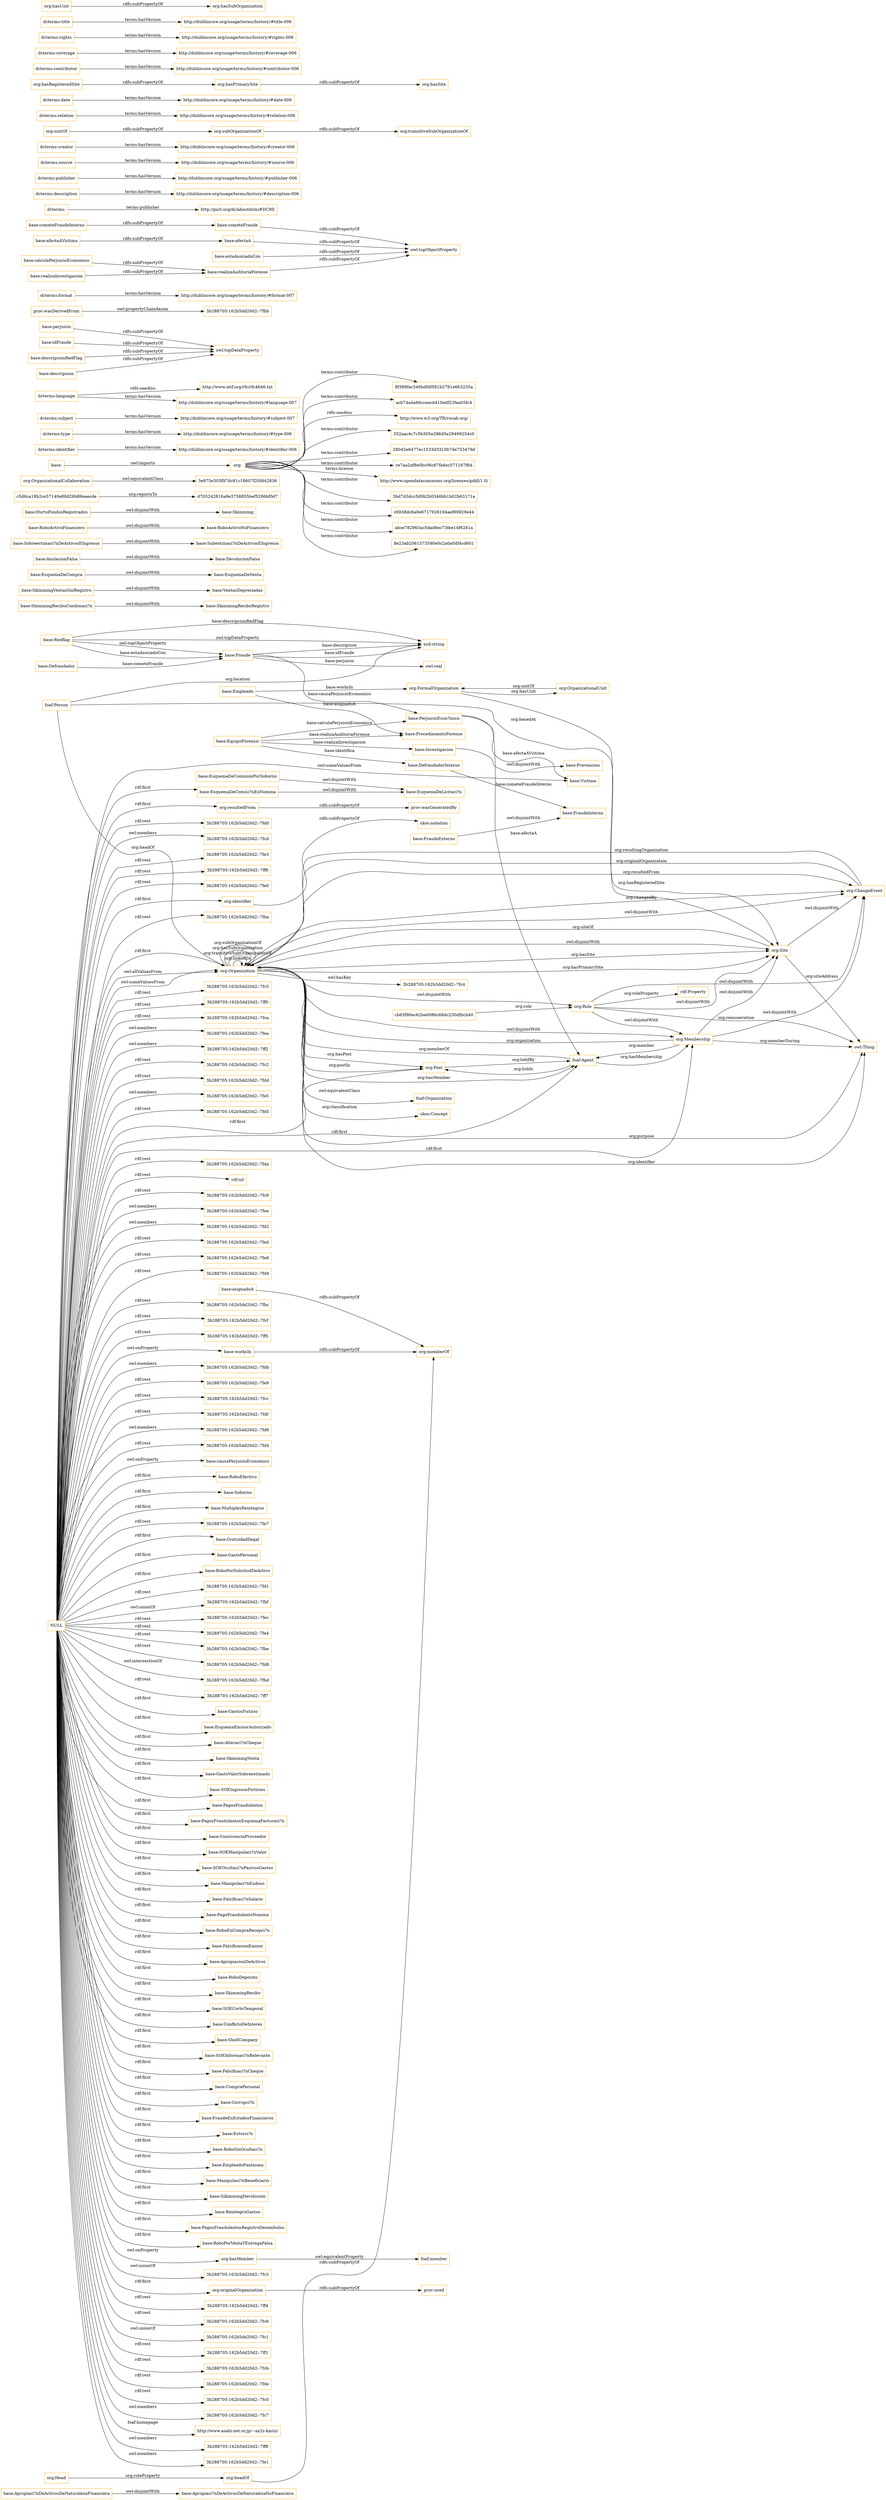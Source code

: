 digraph ar2dtool_diagram { 
rankdir=LR;
size="1501"
node [shape = rectangle, color="orange"]; "base:Apropiaci?nDeActivosDeNaturalezaNoFinanciera" "base:RoboEfectivo" "base:SkimmingReciboCondonaci?n" "base:Soborno" "base:Redflag" "base:MultiplesReintegros" "base:EsquemaDeComisionPorSoborno" "base:GratuidadIlegal" "base:GastoPersonal" "base:EsquemaDeComisi?nEnNomina" "base:SkimmingVentasSinRegistro" "base:RoboPorSolicitudDeActivo" "base:Victima" "base:GastosFicticio" "base:VentasDepreciadas" "base:EsquemaEmisorAutorizado" "base:Alteraci?nCheque" "base:ProcedimientoForense" "base:SkimmingVenta" "base:FraudeInterno" "base:GastoValorSobreestimado" "base:Prevencion" "base:FraudeExterno" "base:EsquemaDeCompra" "base:SOEIngresosFicticios" "org:OrganizationalUnit" "base:PagosFraudulentos" "base:PagosFraudulentosEsquemaFacturaci?n" "base:ConnivenciaProveedor" "base:DefraudadorInterno" "base:DevolucionFalsa" "base:EquipoForensic" "base:SOEManipulaci?nValor" "base:Fraude" "base:Sobreestimaci?nDeActivosEIngresos" "base:SOEOcultaci?nPasivosGastos" "org:Organization" "base:Empleado" "base:Manipulaci?nEndoso" "base:RoboActivoNoFinanciero" "base:Falsificaci?nSalario" "base:PagoFraudulentoNomina" "base:SkimmingReciboRegistro" "base:RoboEnCompraRecepci?n" "base:HurtoFondosRegistrados" "base:EsquemaDeVenta" "base:FalsificacionEmisor" "base:PerjuicioEcon?mico" "base:ApropiacionDeActivos" "base:RoboDeposito" "base:Defraudador" "base:SkimmingRecibo" "base:SOECorteTemporal" "base:ConflictoDeInteres" "base:Skimming" "base:AnulacionFalsa" "base:ShellCompany" "base:SOEInformaci?nRelevante" "base:RoboActivoFinanciero" "base:Investigacion" "base:Falsificaci?nCheque" "base:CompraPersonal" "base:Corrupci?n" "base:Subestimaci?nDeActivosEIngresos" "base:FraudeEnEstadosFinancieros" "base:Extorsi?n" "base:RoboSinOcultaci?n" "base:EmpleadoFantasma" "base:Manipulaci?nBeneficiario" "base:SikimmingDevolucion" "base:ReintegroGastos" "base:Apropiaci?nDeActivosDeNaturalezaFinanciera" "base:PagosFraudulentosRegistroDesembolso" "base:EsquemaDeLicitaci?n" "base:RoboPorVentaYEntregaFalsa" "org:Post" "org:Site" "org:FormalOrganization" "c5d6ca18b2ce57140e88d26b89eaecde" "org:OrganizationalCollaboration" "d705242816a9e3758855bef5286bf0d7" "cb63f90ec62be0086c68dc230dfbcb40" "3e975e303f97dc81c18607f20fd42836" "org:Role" "org:ChangeEvent" "org:Membership" ; /*classes style*/
	"base:" -> "org:" [ label = "owl:imports" ];
	"base:Apropiaci?nDeActivosDeNaturalezaFinanciera" -> "base:Apropiaci?nDeActivosDeNaturalezaNoFinanciera" [ label = "owl:disjointWith" ];
	"org:Role" -> "org:ChangeEvent" [ label = "owl:disjointWith" ];
	"org:Role" -> "org:Site" [ label = "owl:disjointWith" ];
	"org:Role" -> "org:Membership" [ label = "owl:disjointWith" ];
	"base:SkimmingVentasSinRegistro" -> "base:VentasDepreciadas" [ label = "owl:disjointWith" ];
	"dcterms:identifier" -> "http://dublincore.org/usage/terms/history/#identifier-006" [ label = "terms:hasVersion" ];
	"base:EsquemaDeComisionPorSoborno" -> "base:EsquemaDeLicitaci?n" [ label = "owl:disjointWith" ];
	"dcterms:type" -> "http://dublincore.org/usage/terms/history/#type-006" [ label = "terms:hasVersion" ];
	"base:SkimmingReciboCondonaci?n" -> "base:SkimmingReciboRegistro" [ label = "owl:disjointWith" ];
	"base:EsquemaDeCompra" -> "base:EsquemaDeVenta" [ label = "owl:disjointWith" ];
	"dcterms:subject" -> "http://dublincore.org/usage/terms/history/#subject-007" [ label = "terms:hasVersion" ];
	"dcterms:language" -> "http://www.ietf.org/rfc/rfc4646.txt" [ label = "rdfs:seeAlso" ];
	"dcterms:language" -> "http://dublincore.org/usage/terms/history/#language-007" [ label = "terms:hasVersion" ];
	"org:headOf" -> "org:memberOf" [ label = "rdfs:subPropertyOf" ];
	"base:perjuicio" -> "owl:topDataProperty" [ label = "rdfs:subPropertyOf" ];
	"base:idFraude" -> "owl:topDataProperty" [ label = "rdfs:subPropertyOf" ];
	"prov:wasDerivedFrom" -> "3b288705:162b5dd20d2:-7fbb" [ label = "owl:propertyChainAxiom" ];
	"dcterms:format" -> "http://dublincore.org/usage/terms/history/#format-007" [ label = "terms:hasVersion" ];
	"base:realizaAuditoriaForense" -> "owl:topObjectProperty" [ label = "rdfs:subPropertyOf" ];
	"base:cometeFraudeInterno" -> "base:cometeFraude" [ label = "rdfs:subPropertyOf" ];
	"base:HurtoFondosRegistrados" -> "base:Skimming" [ label = "owl:disjointWith" ];
	"dcterms:" -> "http://purl.org/dc/aboutdcmi#DCMI" [ label = "terms:publisher" ];
	"dcterms:description" -> "http://dublincore.org/usage/terms/history/#description-006" [ label = "terms:hasVersion" ];
	"org:hasMember" -> "foaf:member" [ label = "owl:equivalentProperty" ];
	"dcterms:publisher" -> "http://dublincore.org/usage/terms/history/#publisher-006" [ label = "terms:hasVersion" ];
	"dcterms:source" -> "http://dublincore.org/usage/terms/history/#source-006" [ label = "terms:hasVersion" ];
	"dcterms:creator" -> "http://dublincore.org/usage/terms/history/#creator-006" [ label = "terms:hasVersion" ];
	"org:Membership" -> "org:ChangeEvent" [ label = "owl:disjointWith" ];
	"org:Membership" -> "org:Site" [ label = "owl:disjointWith" ];
	"org:Organization" -> "3b288705:162b5dd20d2:-7fc4" [ label = "owl:hasKey" ];
	"org:Organization" -> "org:Role" [ label = "owl:disjointWith" ];
	"org:Organization" -> "org:ChangeEvent" [ label = "owl:disjointWith" ];
	"org:Organization" -> "foaf:Organization" [ label = "owl:equivalentClass" ];
	"org:Organization" -> "org:Membership" [ label = "owl:disjointWith" ];
	"org:Organization" -> "org:Site" [ label = "owl:disjointWith" ];
	"base:RoboActivoFinanciero" -> "base:RoboActivoNoFinanciero" [ label = "owl:disjointWith" ];
	"org:originalOrganization" -> "prov:used" [ label = "rdfs:subPropertyOf" ];
	"base:descripcionRedFlag" -> "owl:topDataProperty" [ label = "rdfs:subPropertyOf" ];
	"base:afectaA" -> "owl:topObjectProperty" [ label = "rdfs:subPropertyOf" ];
	"base:Sobreestimaci?nDeActivosEIngresos" -> "base:Subestimaci?nDeActivosEIngresos" [ label = "owl:disjointWith" ];
	"base:FraudeExterno" -> "base:FraudeInterno" [ label = "owl:disjointWith" ];
	"base:cometeFraude" -> "owl:topObjectProperty" [ label = "rdfs:subPropertyOf" ];
	"org:Site" -> "org:ChangeEvent" [ label = "owl:disjointWith" ];
	"base:worksIn" -> "org:memberOf" [ label = "rdfs:subPropertyOf" ];
	"org:subOrganizationOf" -> "org:transitiveSubOrganizationOf" [ label = "rdfs:subPropertyOf" ];
	"NULL" -> "3b288705:162b5dd20d2:-7ff4" [ label = "rdf:rest" ];
	"NULL" -> "3b288705:162b5dd20d2:-7fc6" [ label = "rdf:rest" ];
	"NULL" -> "base:Falsificaci?nSalario" [ label = "rdf:first" ];
	"NULL" -> "3b288705:162b5dd20d2:-7fc1" [ label = "owl:unionOf" ];
	"NULL" -> "base:EsquemaDeComisi?nEnNomina" [ label = "rdf:first" ];
	"NULL" -> "3b288705:162b5dd20d2:-7ff1" [ label = "rdf:rest" ];
	"NULL" -> "3b288705:162b5dd20d2:-7fcb" [ label = "rdf:rest" ];
	"NULL" -> "3b288705:162b5dd20d2:-7fde" [ label = "rdf:rest" ];
	"NULL" -> "3b288705:162b5dd20d2:-7fc0" [ label = "rdf:rest" ];
	"NULL" -> "3b288705:162b5dd20d2:-7fc7" [ label = "owl:members" ];
	"NULL" -> "http://www.asahi-net.or.jp/~ax2s-kmtn/" [ label = "foaf:homepage" ];
	"NULL" -> "3b288705:162b5dd20d2:-7ff8" [ label = "owl:members" ];
	"NULL" -> "3b288705:162b5dd20d2:-7fe1" [ label = "owl:members" ];
	"NULL" -> "base:Extorsi?n" [ label = "rdf:first" ];
	"NULL" -> "org:Organization" [ label = "owl:allValuesFrom" ];
	"NULL" -> "org:Organization" [ label = "owl:someValuesFrom" ];
	"NULL" -> "base:ShellCompany" [ label = "rdf:first" ];
	"NULL" -> "org:resultedFrom" [ label = "rdf:first" ];
	"NULL" -> "base:SOECorteTemporal" [ label = "rdf:first" ];
	"NULL" -> "base:GastoValorSobreestimado" [ label = "rdf:first" ];
	"NULL" -> "base:ConflictoDeInteres" [ label = "rdf:first" ];
	"NULL" -> "3b288705:162b5dd20d2:-7fd0" [ label = "rdf:rest" ];
	"NULL" -> "base:Corrupci?n" [ label = "rdf:first" ];
	"NULL" -> "base:SOEIngresosFicticios" [ label = "rdf:first" ];
	"NULL" -> "3b288705:162b5dd20d2:-7fcd" [ label = "owl:members" ];
	"NULL" -> "3b288705:162b5dd20d2:-7fe3" [ label = "rdf:rest" ];
	"NULL" -> "base:Manipulaci?nBeneficiario" [ label = "rdf:first" ];
	"NULL" -> "base:worksIn" [ label = "owl:onProperty" ];
	"NULL" -> "base:SOEManipulaci?nValor" [ label = "rdf:first" ];
	"NULL" -> "3b288705:162b5dd20d2:-7ff6" [ label = "rdf:rest" ];
	"NULL" -> "org:hasMember" [ label = "owl:onProperty" ];
	"NULL" -> "3b288705:162b5dd20d2:-7fe0" [ label = "rdf:rest" ];
	"NULL" -> "3b288705:162b5dd20d2:-7fba" [ label = "rdf:rest" ];
	"NULL" -> "3b288705:162b5dd20d2:-7fea" [ label = "owl:members" ];
	"NULL" -> "base:RoboDeposito" [ label = "rdf:first" ];
	"NULL" -> "base:FalsificacionEmisor" [ label = "rdf:first" ];
	"NULL" -> "base:Soborno" [ label = "rdf:first" ];
	"NULL" -> "foaf:Agent" [ label = "rdf:first" ];
	"NULL" -> "3b288705:162b5dd20d2:-7fe5" [ label = "owl:members" ];
	"NULL" -> "3b288705:162b5dd20d2:-7fc5" [ label = "rdf:rest" ];
	"NULL" -> "org:originalOrganization" [ label = "rdf:first" ];
	"NULL" -> "base:SOEInformaci?nRelevante" [ label = "rdf:first" ];
	"NULL" -> "3b288705:162b5dd20d2:-7ff0" [ label = "rdf:rest" ];
	"NULL" -> "3b288705:162b5dd20d2:-7fca" [ label = "rdf:rest" ];
	"NULL" -> "3b288705:162b5dd20d2:-7ff2" [ label = "owl:members" ];
	"NULL" -> "3b288705:162b5dd20d2:-7fc2" [ label = "rdf:rest" ];
	"NULL" -> "base:ConnivenciaProveedor" [ label = "rdf:first" ];
	"NULL" -> "3b288705:162b5dd20d2:-7fdd" [ label = "rdf:rest" ];
	"NULL" -> "base:SkimmingRecibo" [ label = "rdf:first" ];
	"NULL" -> "3b288705:162b5dd20d2:-7fd5" [ label = "rdf:rest" ];
	"NULL" -> "base:Falsificaci?nCheque" [ label = "rdf:first" ];
	"NULL" -> "base:Alteraci?nCheque" [ label = "rdf:first" ];
	"NULL" -> "3b288705:162b5dd20d2:-7fc9" [ label = "rdf:rest" ];
	"NULL" -> "3b288705:162b5dd20d2:-7fe8" [ label = "rdf:rest" ];
	"NULL" -> "3b288705:162b5dd20d2:-7fda" [ label = "rdf:rest" ];
	"NULL" -> "base:ApropiacionDeActivos" [ label = "rdf:first" ];
	"NULL" -> "base:PagosFraudulentos" [ label = "rdf:first" ];
	"NULL" -> "rdf:nil" [ label = "rdf:rest" ];
	"NULL" -> "3b288705:162b5dd20d2:-7fee" [ label = "owl:members" ];
	"NULL" -> "base:GratuidadIlegal" [ label = "rdf:first" ];
	"NULL" -> "3b288705:162b5dd20d2:-7fd2" [ label = "owl:members" ];
	"NULL" -> "base:ReintegroGastos" [ label = "rdf:first" ];
	"NULL" -> "3b288705:162b5dd20d2:-7fed" [ label = "rdf:rest" ];
	"NULL" -> "3b288705:162b5dd20d2:-7fd9" [ label = "rdf:rest" ];
	"NULL" -> "3b288705:162b5dd20d2:-7fbc" [ label = "rdf:rest" ];
	"NULL" -> "base:GastosFicticio" [ label = "rdf:first" ];
	"NULL" -> "base:Manipulaci?nEndoso" [ label = "rdf:first" ];
	"NULL" -> "3b288705:162b5dd20d2:-7ff5" [ label = "rdf:rest" ];
	"NULL" -> "3b288705:162b5dd20d2:-7fdb" [ label = "owl:members" ];
	"NULL" -> "3b288705:162b5dd20d2:-7fcf" [ label = "rdf:rest" ];
	"NULL" -> "base:FraudeEnEstadosFinancieros" [ label = "rdf:first" ];
	"NULL" -> "3b288705:162b5dd20d2:-7fe9" [ label = "rdf:rest" ];
	"NULL" -> "base:RoboSinOcultaci?n" [ label = "rdf:first" ];
	"NULL" -> "base:RoboEfectivo" [ label = "rdf:first" ];
	"NULL" -> "base:CompraPersonal" [ label = "rdf:first" ];
	"NULL" -> "base:MultiplesReintegros" [ label = "rdf:first" ];
	"NULL" -> "base:RoboEnCompraRecepci?n" [ label = "rdf:first" ];
	"NULL" -> "base:EsquemaEmisorAutorizado" [ label = "rdf:first" ];
	"NULL" -> "3b288705:162b5dd20d2:-7fcc" [ label = "rdf:rest" ];
	"NULL" -> "base:PagosFraudulentosEsquemaFacturaci?n" [ label = "rdf:first" ];
	"NULL" -> "base:PagosFraudulentosRegistroDesembolso" [ label = "rdf:first" ];
	"NULL" -> "base:Victima" [ label = "owl:someValuesFrom" ];
	"NULL" -> "org:identifier" [ label = "rdf:first" ];
	"NULL" -> "base:GastoPersonal" [ label = "rdf:first" ];
	"NULL" -> "3b288705:162b5dd20d2:-7fdf" [ label = "rdf:rest" ];
	"NULL" -> "org:Post" [ label = "rdf:first" ];
	"NULL" -> "3b288705:162b5dd20d2:-7fd6" [ label = "owl:members" ];
	"NULL" -> "base:EmpleadoFantasma" [ label = "rdf:first" ];
	"NULL" -> "base:PagoFraudulentoNomina" [ label = "rdf:first" ];
	"NULL" -> "base:SikimmingDevolucion" [ label = "rdf:first" ];
	"NULL" -> "3b288705:162b5dd20d2:-7fd4" [ label = "rdf:rest" ];
	"NULL" -> "base:causaPerjuicioEconomico" [ label = "owl:onProperty" ];
	"NULL" -> "base:SkimmingVenta" [ label = "rdf:first" ];
	"NULL" -> "org:Membership" [ label = "rdf:first" ];
	"NULL" -> "base:RoboPorVentaYEntregaFalsa" [ label = "rdf:first" ];
	"NULL" -> "3b288705:162b5dd20d2:-7fe7" [ label = "rdf:rest" ];
	"NULL" -> "3b288705:162b5dd20d2:-7fd1" [ label = "rdf:rest" ];
	"NULL" -> "3b288705:162b5dd20d2:-7fbf" [ label = "owl:unionOf" ];
	"NULL" -> "3b288705:162b5dd20d2:-7fec" [ label = "rdf:rest" ];
	"NULL" -> "3b288705:162b5dd20d2:-7fe4" [ label = "rdf:rest" ];
	"NULL" -> "3b288705:162b5dd20d2:-7fbe" [ label = "rdf:rest" ];
	"NULL" -> "base:RoboPorSolicitudDeActivo" [ label = "rdf:first" ];
	"NULL" -> "base:SOEOcultaci?nPasivosGastos" [ label = "rdf:first" ];
	"NULL" -> "3b288705:162b5dd20d2:-7fd8" [ label = "rdf:rest" ];
	"NULL" -> "3b288705:162b5dd20d2:-7fbd" [ label = "owl:intersectionOf" ];
	"NULL" -> "3b288705:162b5dd20d2:-7ff7" [ label = "rdf:rest" ];
	"NULL" -> "3b288705:162b5dd20d2:-7fc3" [ label = "owl:unionOf" ];
	"NULL" -> "org:Organization" [ label = "rdf:first" ];
	"base:descripcion" -> "owl:topDataProperty" [ label = "rdfs:subPropertyOf" ];
	"dcterms:relation" -> "http://dublincore.org/usage/terms/history/#relation-006" [ label = "terms:hasVersion" ];
	"org:resultedFrom" -> "prov:wasGeneratedBy" [ label = "rdfs:subPropertyOf" ];
	"org:Head" -> "org:headOf" [ label = "org:roleProperty" ];
	"org:" -> "8f389fac346bdfdf581b2791e663235a" [ label = "terms:contributor" ];
	"org:" -> "acb74ada66cceacd410edf23faa05fc4" [ label = "terms:contributor" ];
	"org:" -> "http://www.w3.org/TR/vocab-org/" [ label = "rdfs:seeAlso" ];
	"org:" -> "352aac4c7c5b305e286d5e29499254c0" [ label = "terms:contributor" ];
	"org:" -> "28045e6477ec1533d3310b7de753479d" [ label = "terms:contributor" ];
	"org:" -> "ce7aa2af8e0bc06c67fa6ec571167f6d" [ label = "terms:contributor" ];
	"org:" -> "http://www.opendatacommons.org/licenses/pddl/1.0/" [ label = "terms:license" ];
	"org:" -> "3bd7d3dcc5d9b2b0346bb1b02b63171a" [ label = "terms:contributor" ];
	"org:" -> "c6938dc6a0e6717928194aef90929e44" [ label = "terms:contributor" ];
	"org:" -> "abce782963ac5dad6ec73fee14f6261a" [ label = "terms:contributor" ];
	"org:" -> "8e23ab2061573590e0c2a0a0df4cd601" [ label = "terms:contributor" ];
	"org:OrganizationalCollaboration" -> "3e975e303f97dc81c18607f20fd42836" [ label = "owl:equivalentClass" ];
	"base:estaAsociadoCon" -> "owl:topObjectProperty" [ label = "rdfs:subPropertyOf" ];
	"base:EsquemaDeComisi?nEnNomina" -> "base:EsquemaDeLicitaci?n" [ label = "owl:disjointWith" ];
	"dcterms:date" -> "http://dublincore.org/usage/terms/history/#date-006" [ label = "terms:hasVersion" ];
	"base:Investigacion" -> "base:Prevencion" [ label = "owl:disjointWith" ];
	"org:hasRegisteredSite" -> "org:hasPrimarySite" [ label = "rdfs:subPropertyOf" ];
	"base:calculaPerjuicioEconomico" -> "base:realizaAuditoriaForense" [ label = "rdfs:subPropertyOf" ];
	"org:hasPrimarySite" -> "org:hasSite" [ label = "rdfs:subPropertyOf" ];
	"base:realizaInvestigacion" -> "base:realizaAuditoriaForense" [ label = "rdfs:subPropertyOf" ];
	"dcterms:contributor" -> "http://dublincore.org/usage/terms/history/#contributor-006" [ label = "terms:hasVersion" ];
	"dcterms:coverage" -> "http://dublincore.org/usage/terms/history/#coverage-006" [ label = "terms:hasVersion" ];
	"base:asignadoA" -> "org:memberOf" [ label = "rdfs:subPropertyOf" ];
	"org:unitOf" -> "org:subOrganizationOf" [ label = "rdfs:subPropertyOf" ];
	"org:identifier" -> "skos:notation" [ label = "rdfs:subPropertyOf" ];
	"base:AnulacionFalsa" -> "base:DevolucionFalsa" [ label = "owl:disjointWith" ];
	"base:afectaAVictima" -> "base:afectaA" [ label = "rdfs:subPropertyOf" ];
	"dcterms:rights" -> "http://dublincore.org/usage/terms/history/#rights-006" [ label = "terms:hasVersion" ];
	"dcterms:title" -> "http://dublincore.org/usage/terms/history/#title-006" [ label = "terms:hasVersion" ];
	"org:hasUnit" -> "org:hasSubOrganization" [ label = "rdfs:subPropertyOf" ];
	"base:PerjuicioEcon?mico" -> "base:Victima" [ label = "base:afectaAVictima" ];
	"base:DefraudadorInterno" -> "base:FraudeInterno" [ label = "base:cometeFraudeInterno" ];
	"base:Empleado" -> "org:FormalOrganization" [ label = "base:worksIn" ];
	"org:Site" -> "owl:Thing" [ label = "org:siteAddress" ];
	"base:EquipoForensic" -> "base:PerjuicioEcon?mico" [ label = "base:calculaPerjuicioEconomico" ];
	"org:FormalOrganization" -> "org:OrganizationalUnit" [ label = "org:hasUnit" ];
	"base:Redflag" -> "base:Fraude" [ label = "owl:topObjectProperty" ];
	"foaf:Agent" -> "org:Organization" [ label = "org:memberOf" ];
	"org:Organization" -> "owl:Thing" [ label = "org:identifier" ];
	"foaf:Person" -> "org:Organization" [ label = "org:headOf" ];
	"foaf:Agent" -> "org:Membership" [ label = "org:hasMembership" ];
	"org:Membership" -> "owl:Thing" [ label = "org:memberDuring" ];
	"org:Organization" -> "org:Site" [ label = "org:hasPrimarySite" ];
	"org:Organization" -> "org:Organization" [ label = "org:linkedTo" ];
	"org:Membership" -> "foaf:Agent" [ label = "org:member" ];
	"base:PerjuicioEcon?mico" -> "foaf:Agent" [ label = "base:afectaA" ];
	"base:Empleado" -> "base:ProcedimientoForense" [ label = "base:asignadoA" ];
	"foaf:Person" -> "org:Site" [ label = "org:basedAt" ];
	"org:Role" -> "owl:Thing" [ label = "org:remuneration" ];
	"org:OrganizationalUnit" -> "org:FormalOrganization" [ label = "org:unitOf" ];
	"org:Role" -> "rdf:Property" [ label = "org:roleProperty" ];
	"org:Organization" -> "owl:Thing" [ label = "org:purpose" ];
	"foaf:Agent" -> "org:Post" [ label = "org:holds" ];
	"base:Fraude" -> "base:PerjuicioEcon?mico" [ label = "base:causaPerjuicioEconomico" ];
	"base:Redflag" -> "base:Fraude" [ label = "base:estaAsociadoCon" ];
	"base:EquipoForensic" -> "base:DefraudadorInterno" [ label = "base:identifica" ];
	"org:FormalOrganization" -> "org:Site" [ label = "org:hasRegisteredSite" ];
	"org:Post" -> "org:Organization" [ label = "org:postIn" ];
	"base:EquipoForensic" -> "base:Investigacion" [ label = "base:realizaInvestigacion" ];
	"base:Redflag" -> "xsd:string" [ label = "base:descripcionRedFlag" ];
	"org:Organization" -> "org:Site" [ label = "org:hasSite" ];
	"org:ChangeEvent" -> "org:Organization" [ label = "org:resultingOrganization" ];
	"base:Fraude" -> "xsd:string" [ label = "base:idFraude" ];
	"base:Fraude" -> "owl:real" [ label = "base:perjuicio" ];
	"c5d6ca18b2ce57140e88d26b89eaecde" -> "d705242816a9e3758855bef5286bf0d7" [ label = "org:reportsTo" ];
	"base:EquipoForensic" -> "base:ProcedimientoForense" [ label = "base:realizaAuditoriaForense" ];
	"base:Defraudador" -> "base:Fraude" [ label = "base:cometeFraude" ];
	"org:Organization" -> "skos:Concept" [ label = "org:classification" ];
	"org:Organization" -> "org:Post" [ label = "org:hasPost" ];
	"org:Membership" -> "org:Organization" [ label = "org:organization" ];
	"org:ChangeEvent" -> "org:Organization" [ label = "org:originalOrganization" ];
	"org:Organization" -> "org:ChangeEvent" [ label = "org:resultedFrom" ];
	"cb63f90ec62be0086c68dc230dfbcb40" -> "org:Role" [ label = "org:role" ];
	"base:Fraude" -> "xsd:string" [ label = "base:descripcion" ];
	"org:Site" -> "org:Organization" [ label = "org:siteOf" ];
	"org:Organization" -> "foaf:Agent" [ label = "org:hasMember" ];
	"org:Organization" -> "org:Organization" [ label = "org:transitiveSubOrganizationOf" ];
	"org:Organization" -> "org:Organization" [ label = "org:hasSubOrganization" ];
	"foaf:Person" -> "xsd:string" [ label = "org:location" ];
	"org:Organization" -> "org:ChangeEvent" [ label = "org:changedBy" ];
	"org:Post" -> "foaf:Agent" [ label = "org:heldBy" ];
	"base:Redflag" -> "xsd:string" [ label = "owl:topDataProperty" ];
	"org:Organization" -> "org:Organization" [ label = "org:subOrganizationOf" ];

}
